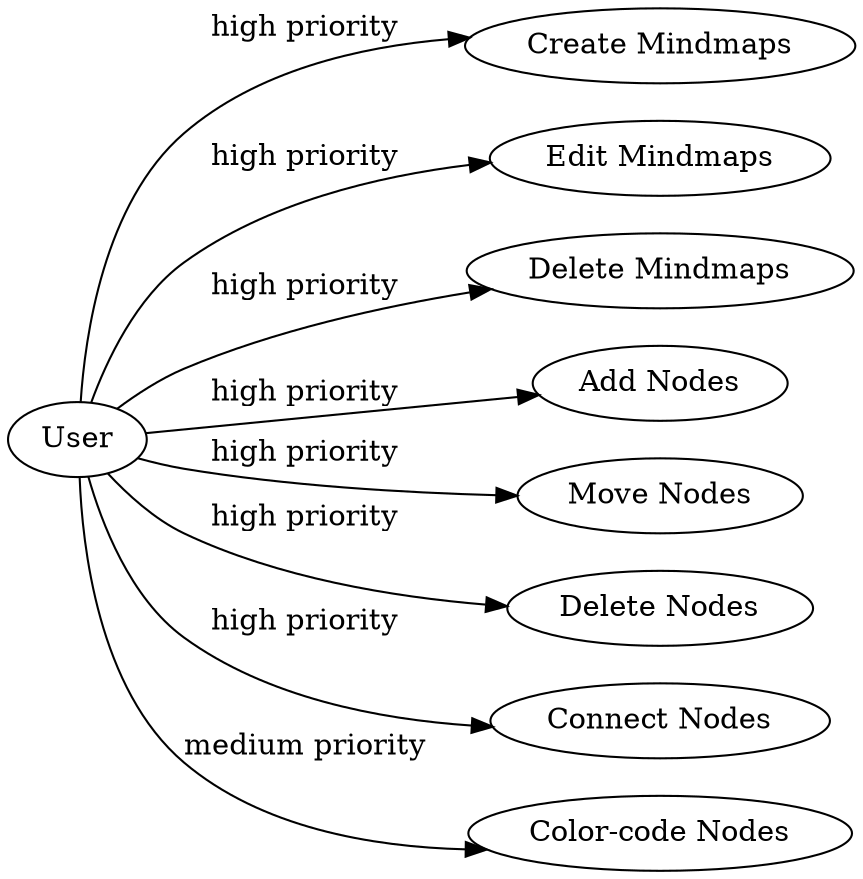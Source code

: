 digraph CoreFeatures { rankdir=LR; User -> "Create Mindmaps" [ label = "high priority" ]; User -> "Edit Mindmaps" [ label = "high priority" ]; User -> "Delete Mindmaps" [ label = "high priority" ]; User -> "Add Nodes" [ label = "high priority" ]; User -> "Move Nodes" [ label = "high priority" ]; User -> "Delete Nodes" [ label = "high priority" ]; User -> "Connect Nodes" [ label = "high priority" ]; User -> "Color-code Nodes" [ label = "medium priority" ]; }
